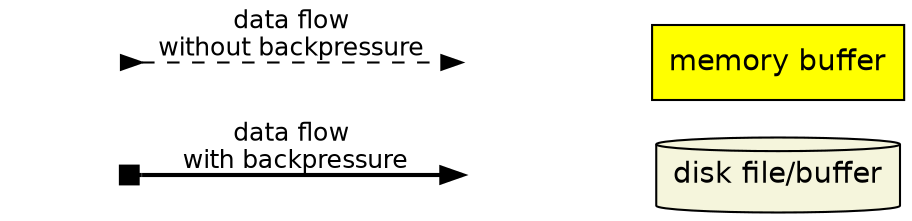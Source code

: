 digraph {
graph [fontname="helvetica" fontsize=16  rankdir=LR]
node [fontname="helvetica" fontsize=14 style=filled fillcolor=aliceblue]
edge [fontname="helvetica"fontsize=12]

disk [label="disk file/buffer" shape=cylinder fillcolor=beige]
memory [label="memory buffer" shape=box fillcolor=yellow]

edge [dir=both]

subgraph left { node [style=invisible]; l1 l2 }
subgraph right { node [style=invisible]; r1 r2 }

l1 -> r1 [arrowtail=box style=bold label="data flow\n with backpressure"]
l2 -> r2 [arrowtail=inv style=dashed label="data flow\nwithout backpressure"]
edge  [style=invisible arrowtail=none arrowhead=none]
r1 -> disk
r2 -> memory
}
